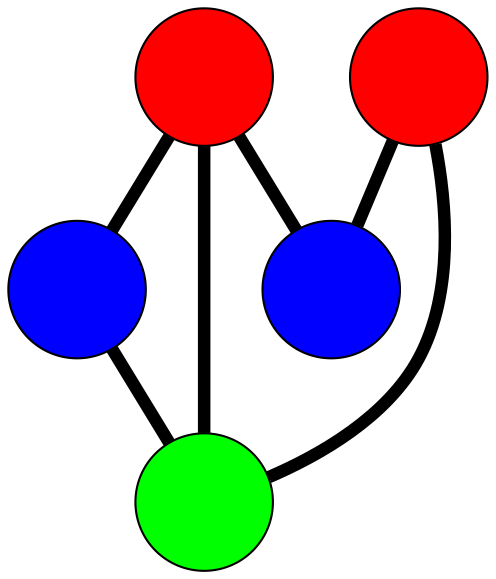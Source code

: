 graph G {
	graph [bb="-103.95,-141.12,82.055,126.89",
		overlap=false,
		sep=0.0,
		splines=true
	];
	node [color=black,
		fixedsize=true,
		fontname="Latin Modern Math",
		fontsize=42,
		height=.92,
		label="\N",
		penwidth=1,
		shape=circle,
		width=.92
	];
	edge [color=black,
		penwidth=6,
		style=bold
	];
	0	 [fillcolor=red,
		height=0.91667,
		label="",
		pos="-27.72,-36.792",
		style=filled,
		width=0.91667];
	2	 [fillcolor=blue,
		height=0.91667,
		label="",
		pos="46.552,-108.12",
		style=filled,
		width=0.91667];
	0 -- 2	 [pos="-3.8108,-59.753 4.6705,-67.898 14.211,-77.06 22.688,-85.201"];
	3	 [fillcolor=blue,
		height=0.91667,
		label="",
		pos="3.0602,93.889",
		style=filled,
		width=0.91667];
	0 -- 3	 [pos="-20.111,-4.4889 -15.376,15.616 -9.3065,41.384 -4.5675,61.504"];
	4	 [fillcolor=green,
		height=0.91667,
		label="",
		pos="49.055,-5.2486",
		style=filled,
		width=0.91667];
	0 -- 4	 [pos="3.0649,-24.144 8.1544,-22.053 13.43,-19.885 18.513,-17.797"];
	1	 [fillcolor=red,
		height=0.91667,
		label="",
		pos="-70.947,56.271",
		style=filled,
		width=0.91667];
	1 -- 3	 [pos="-41.272,71.355 -36.446,73.808 -31.447,76.349 -26.622,78.802"];
	1 -- 4	 [pos="-41.284,41.064 -22.822,31.599 0.84049,19.469 19.317,9.9967"];
	2 -- 4	 [pos="47.358,-75.004 47.644,-63.257 47.965,-50.043 48.251,-38.302"];
}
